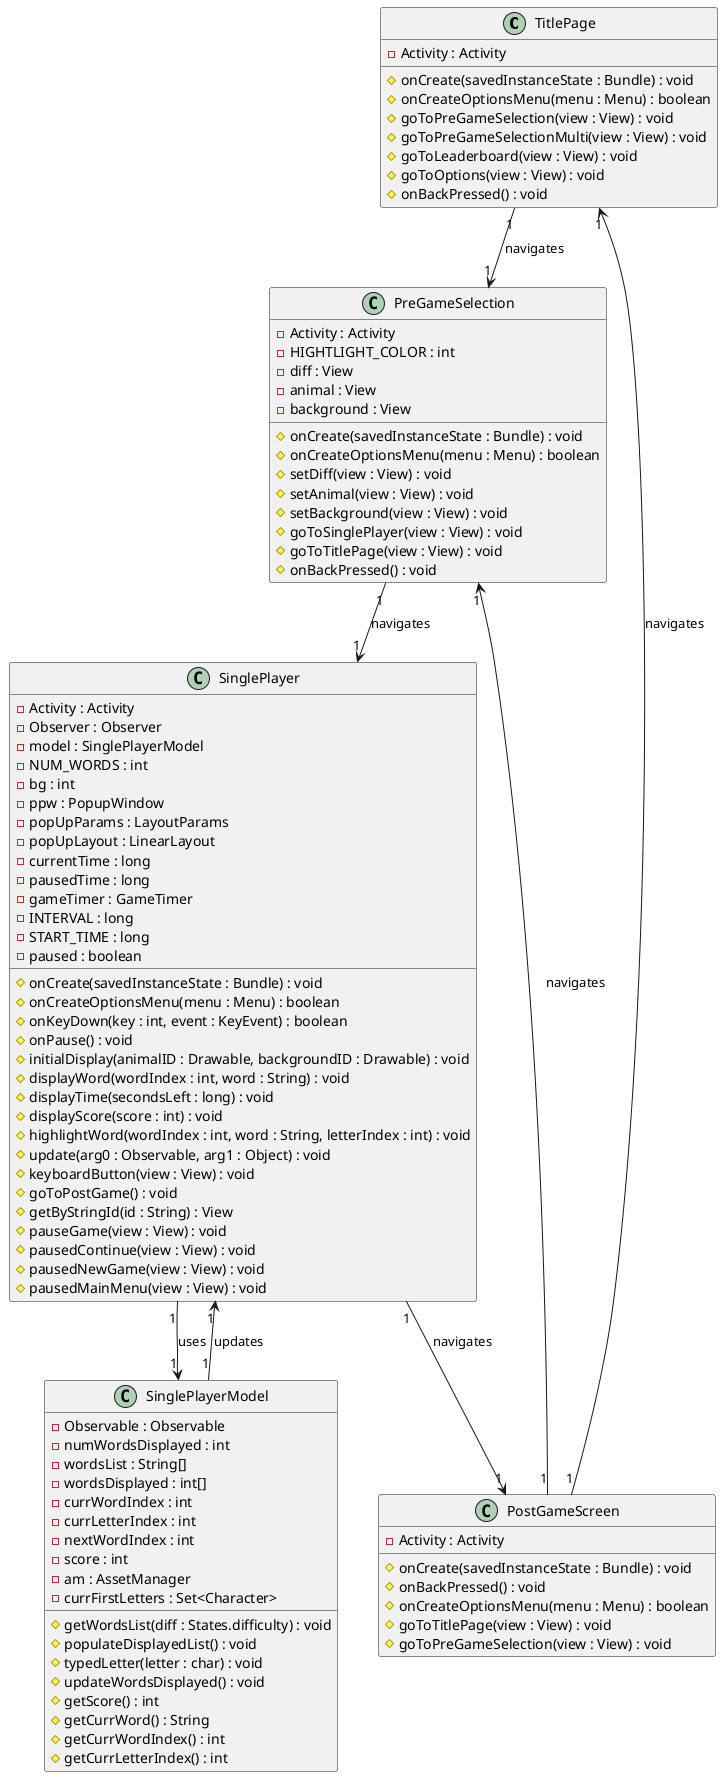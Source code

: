 @startuml

class TitlePage {
    -Activity : Activity
    #onCreate(savedInstanceState : Bundle) : void
    #onCreateOptionsMenu(menu : Menu) : boolean
    #goToPreGameSelection(view : View) : void
    #goToPreGameSelectionMulti(view : View) : void
    #goToLeaderboard(view : View) : void
    #goToOptions(view : View) : void
    #onBackPressed() : void
}

class PreGameSelection {
    -Activity : Activity
    -HIGHTLIGHT_COLOR : int
    -diff : View
    -animal : View
    -background : View
    #onCreate(savedInstanceState : Bundle) : void
    #onCreateOptionsMenu(menu : Menu) : boolean
    #setDiff(view : View) : void
    #setAnimal(view : View) : void
    #setBackground(view : View) : void
    #goToSinglePlayer(view : View) : void
    #goToTitlePage(view : View) : void
    #onBackPressed() : void
}

class SinglePlayer {
    -Activity : Activity
    -Observer : Observer
    -model : SinglePlayerModel
    -NUM_WORDS : int
    -bg : int
    -ppw : PopupWindow
    -popUpParams : LayoutParams
    -popUpLayout : LinearLayout
    -currentTime : long
    -pausedTime : long
    -gameTimer : GameTimer
    -INTERVAL : long
    -START_TIME : long
    -paused : boolean
    #onCreate(savedInstanceState : Bundle) : void
    #onCreateOptionsMenu(menu : Menu) : boolean
    #onKeyDown(key : int, event : KeyEvent) : boolean
    #onPause() : void
    #initialDisplay(animalID : Drawable, backgroundID : Drawable) : void
    #displayWord(wordIndex : int, word : String) : void
    #displayTime(secondsLeft : long) : void
    #displayScore(score : int) : void
    #highlightWord(wordIndex : int, word : String, letterIndex : int) : void
    #update(arg0 : Observable, arg1 : Object) : void
    #keyboardButton(view : View) : void
    #goToPostGame() : void
    #getByStringId(id : String) : View
    #pauseGame(view : View) : void
    #pausedContinue(view : View) : void
    #pausedNewGame(view : View) : void
    #pausedMainMenu(view : View) : void
}

class SinglePlayerModel {
    -Observable : Observable
    -numWordsDisplayed : int
    -wordsList : String[]
    -wordsDisplayed : int[]
    -currWordIndex : int
    -currLetterIndex : int
    -nextWordIndex : int
    -score : int
    -am : AssetManager
    -currFirstLetters : Set<Character>
    #getWordsList(diff : States.difficulty) : void
    #populateDisplayedList() : void
    #typedLetter(letter : char) : void
    #updateWordsDisplayed() : void
    #getScore() : int
    #getCurrWord() : String
    #getCurrWordIndex() : int
    #getCurrLetterIndex() : int
}

class PostGameScreen {
    -Activity : Activity
    #onCreate(savedInstanceState : Bundle) : void
    #onBackPressed() : void
    #onCreateOptionsMenu(menu : Menu) : boolean
    #goToTitlePage(view : View) : void
    #goToPreGameSelection(view : View) : void
}

TitlePage "1" --> "1" PreGameSelection : navigates
PreGameSelection "1" --> "1" SinglePlayer : navigates
SinglePlayer "1" --> "1" SinglePlayerModel : uses
SinglePlayerModel "1" --> "1" SinglePlayer : updates
SinglePlayer "1" --> "1" PostGameScreen : navigates
PostGameScreen "1" --> "1" TitlePage : navigates
PostGameScreen "1" --> "1" PreGameSelection : navigates

@enduml

